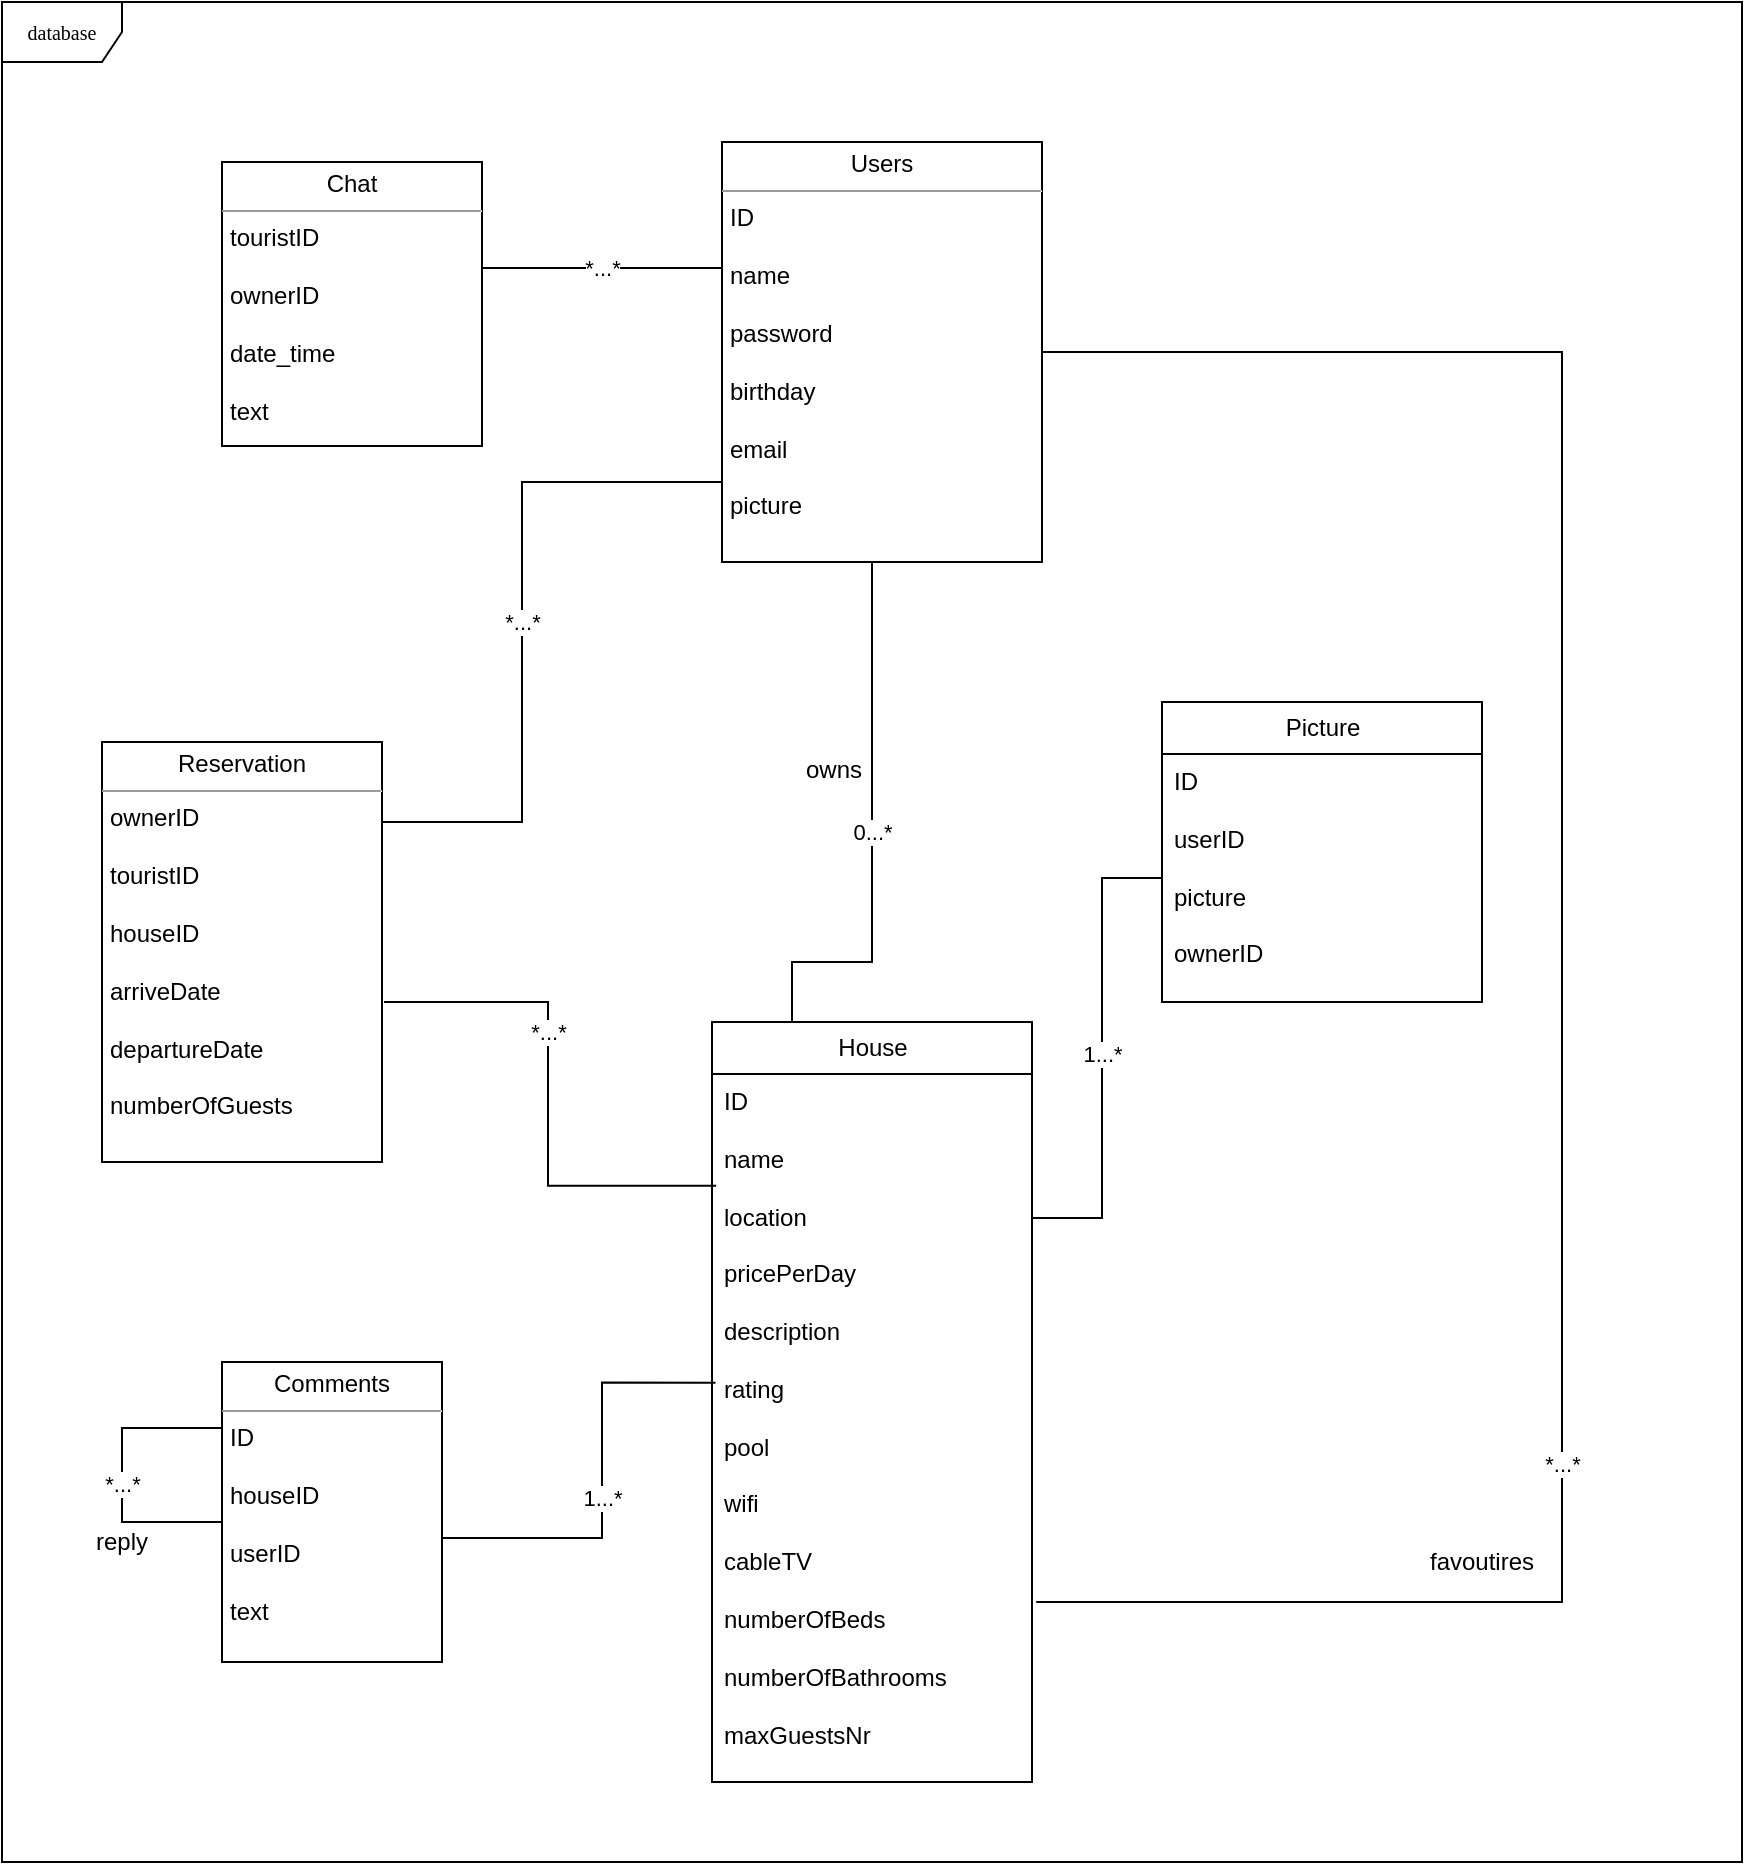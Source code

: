 <mxfile version="12.1.7" pages="1"><diagram name="Page-1" id="c4acf3e9-155e-7222-9cf6-157b1a14988f"><mxGraphModel dx="1706" dy="983" grid="1" gridSize="10" guides="1" tooltips="1" connect="1" arrows="1" fold="1" page="0" pageScale="1" pageWidth="850" pageHeight="1100" background="#ffffff" math="0" shadow="0"><root><mxCell id="0"/><mxCell id="1" parent="0"/><mxCell id="17acba5748e5396b-1" value="&lt;div&gt;database&lt;/div&gt;" style="shape=umlFrame;whiteSpace=wrap;html=1;rounded=0;shadow=0;comic=0;labelBackgroundColor=none;strokeColor=#000000;strokeWidth=1;fillColor=#ffffff;fontFamily=Verdana;fontSize=10;fontColor=#000000;align=center;" parent="1" vertex="1"><mxGeometry x="70" y="10" width="870" height="930" as="geometry"/></mxCell><mxCell id="zO2Ey8iZ3DUxcbiXCGol-7" value="&lt;div&gt;0...*&lt;br&gt;&lt;/div&gt;" style="edgeStyle=orthogonalEdgeStyle;rounded=0;orthogonalLoop=1;jettySize=auto;html=1;endArrow=none;endFill=0;exitX=0.25;exitY=0;exitDx=0;exitDy=0;" parent="1" source="17acba5748e5396b-20" target="5d2195bd80daf111-18" edge="1"><mxGeometry relative="1" as="geometry"><Array as="points"><mxPoint x="465" y="490"/><mxPoint x="505" y="490"/></Array><mxPoint x="591" y="160" as="targetPoint"/></mxGeometry></mxCell><mxCell id="17acba5748e5396b-20" value="&lt;font style=&quot;font-size: 12px&quot; face=&quot;Helvetica&quot;&gt;House&lt;/font&gt;" style="swimlane;html=1;fontStyle=0;childLayout=stackLayout;horizontal=1;startSize=26;fillColor=none;horizontalStack=0;resizeParent=1;resizeLast=0;collapsible=1;marginBottom=0;swimlaneFillColor=#ffffff;rounded=0;shadow=0;comic=0;labelBackgroundColor=none;strokeColor=#000000;strokeWidth=1;fontFamily=Verdana;fontSize=10;fontColor=#000000;align=center;" parent="1" vertex="1"><mxGeometry x="425" y="520" width="160" height="380" as="geometry"/></mxCell><mxCell id="17acba5748e5396b-21" value="&lt;div&gt;ID&lt;/div&gt;&lt;div&gt;&lt;br&gt;&lt;/div&gt;&lt;div&gt;name&lt;/div&gt;&lt;div&gt;&lt;br&gt;&lt;/div&gt;&lt;div&gt;location&lt;/div&gt;&lt;div&gt;&lt;br&gt;&lt;/div&gt;&lt;div&gt;pricePerDay&lt;/div&gt;&lt;div&gt;&lt;br&gt;&lt;/div&gt;&lt;div&gt;description&lt;/div&gt;&lt;div&gt;&lt;br&gt;&lt;/div&gt;&lt;div&gt;rating&lt;/div&gt;&lt;div&gt;&lt;br&gt;&lt;/div&gt;&lt;div&gt;pool&lt;/div&gt;&lt;div&gt;&lt;br&gt;&lt;/div&gt;&lt;div&gt;wifi&lt;/div&gt;&lt;div&gt;&lt;br&gt;&lt;/div&gt;&lt;div&gt;cableTV&lt;/div&gt;&lt;div&gt;&lt;br&gt;&lt;/div&gt;&lt;div&gt;numberOfBeds&lt;/div&gt;&lt;div&gt;&lt;br&gt;&lt;/div&gt;&lt;div&gt;numberOfBathrooms&lt;/div&gt;&lt;div&gt;&lt;br&gt;&lt;/div&gt;&lt;div&gt;maxGuestsNr&lt;br&gt;&lt;/div&gt;" style="text;html=1;strokeColor=none;fillColor=none;align=left;verticalAlign=top;spacingLeft=4;spacingRight=4;whiteSpace=wrap;overflow=hidden;rotatable=0;points=[[0,0.5],[1,0.5]];portConstraint=eastwest;" parent="17acba5748e5396b-20" vertex="1"><mxGeometry y="26" width="160" height="354" as="geometry"/></mxCell><mxCell id="5d2195bd80daf111-39" style="edgeStyle=orthogonalEdgeStyle;rounded=0;html=1;dashed=1;labelBackgroundColor=none;startFill=0;endArrow=open;endFill=0;endSize=10;fontFamily=Verdana;fontSize=10;" parent="1" edge="1"><mxGeometry relative="1" as="geometry"><mxPoint x="730" y="948" as="sourcePoint"/></mxGeometry></mxCell><mxCell id="5d2195bd80daf111-10" value="&lt;p style=&quot;margin: 0px ; margin-top: 4px ; text-align: center&quot;&gt;Chat&lt;/p&gt;&lt;hr size=&quot;1&quot;&gt;&lt;p style=&quot;margin: 0px ; margin-left: 4px&quot;&gt;touristID&lt;/p&gt;&lt;p style=&quot;margin: 0px ; margin-left: 4px&quot;&gt;&lt;br&gt;&lt;/p&gt;&lt;p style=&quot;margin: 0px ; margin-left: 4px&quot;&gt;ownerID&lt;/p&gt;&lt;p style=&quot;margin: 0px ; margin-left: 4px&quot;&gt;&lt;br&gt;&lt;/p&gt;&lt;p style=&quot;margin: 0px ; margin-left: 4px&quot;&gt;date_time&lt;br&gt;&lt;/p&gt;&lt;p style=&quot;margin: 0px ; margin-left: 4px&quot;&gt;&lt;br&gt;&lt;/p&gt;&lt;p style=&quot;margin: 0px ; margin-left: 4px&quot;&gt;text&lt;/p&gt;&lt;p style=&quot;margin: 0px ; margin-left: 4px&quot;&gt;&lt;br&gt;&lt;/p&gt;&lt;p style=&quot;margin: 0px ; margin-left: 4px&quot;&gt;&lt;br&gt;&lt;/p&gt;&lt;hr size=&quot;1&quot;&gt;" style="verticalAlign=top;align=left;overflow=fill;fontSize=12;fontFamily=Helvetica;html=1;rounded=0;shadow=0;comic=0;labelBackgroundColor=none;strokeColor=#000000;strokeWidth=1;fillColor=#ffffff;" parent="1" vertex="1"><mxGeometry x="180" y="90" width="130" height="142" as="geometry"/></mxCell><mxCell id="zO2Ey8iZ3DUxcbiXCGol-5" value="*...*" style="edgeStyle=orthogonalEdgeStyle;rounded=0;orthogonalLoop=1;jettySize=auto;html=1;entryX=1;entryY=0.373;entryDx=0;entryDy=0;entryPerimeter=0;endArrow=none;endFill=0;" parent="1" source="5d2195bd80daf111-18" target="5d2195bd80daf111-10" edge="1"><mxGeometry relative="1" as="geometry"><Array as="points"><mxPoint x="430" y="143"/></Array></mxGeometry></mxCell><mxCell id="5d2195bd80daf111-18" value="&lt;p style=&quot;margin: 0px ; margin-top: 4px ; text-align: center&quot;&gt;Users&lt;/p&gt;&lt;hr size=&quot;1&quot;&gt;&lt;p style=&quot;margin: 0px ; margin-left: 4px&quot;&gt;ID&lt;/p&gt;&lt;p style=&quot;margin: 0px ; margin-left: 4px&quot;&gt;&lt;br&gt;&lt;/p&gt;&lt;p style=&quot;margin: 0px ; margin-left: 4px&quot;&gt;name&lt;/p&gt;&lt;p style=&quot;margin: 0px ; margin-left: 4px&quot;&gt;&lt;br&gt;&lt;/p&gt;&lt;p style=&quot;margin: 0px ; margin-left: 4px&quot;&gt;password&lt;/p&gt;&lt;p style=&quot;margin: 0px ; margin-left: 4px&quot;&gt;&lt;br&gt;&lt;/p&gt;&lt;p style=&quot;margin: 0px ; margin-left: 4px&quot;&gt;birthday&lt;/p&gt;&lt;p style=&quot;margin: 0px ; margin-left: 4px&quot;&gt;&lt;br&gt;&lt;/p&gt;&lt;p style=&quot;margin: 0px ; margin-left: 4px&quot;&gt;email&lt;/p&gt;&lt;p style=&quot;margin: 0px ; margin-left: 4px&quot;&gt;&lt;br&gt;&lt;/p&gt;&lt;p style=&quot;margin: 0px ; margin-left: 4px&quot;&gt;picture&lt;br&gt;&lt;/p&gt;&lt;p style=&quot;margin: 0px ; margin-left: 4px&quot;&gt;&lt;br&gt;&lt;/p&gt;" style="verticalAlign=top;align=left;overflow=fill;fontSize=12;fontFamily=Helvetica;html=1;rounded=0;shadow=0;comic=0;labelBackgroundColor=none;strokeColor=#000000;strokeWidth=1;fillColor=#ffffff;" parent="1" vertex="1"><mxGeometry x="430" y="80" width="160" height="210" as="geometry"/></mxCell><mxCell id="zO2Ey8iZ3DUxcbiXCGol-3" value="*...*" style="edgeStyle=orthogonalEdgeStyle;rounded=0;orthogonalLoop=1;jettySize=auto;html=1;endArrow=none;endFill=0;" parent="1" source="5d2195bd80daf111-19" edge="1" target="5d2195bd80daf111-18"><mxGeometry relative="1" as="geometry"><mxPoint x="400" y="250" as="targetPoint"/><Array as="points"><mxPoint x="330" y="420"/><mxPoint x="330" y="250"/></Array></mxGeometry></mxCell><mxCell id="5d2195bd80daf111-19" value="&lt;p style=&quot;margin: 0px ; margin-top: 4px ; text-align: center&quot;&gt;Reservation&lt;/p&gt;&lt;hr size=&quot;1&quot;&gt;&lt;p style=&quot;margin: 0px ; margin-left: 4px&quot;&gt;ownerID&lt;/p&gt;&lt;p style=&quot;margin: 0px ; margin-left: 4px&quot;&gt;&lt;br&gt;&lt;/p&gt;&lt;p style=&quot;margin: 0px ; margin-left: 4px&quot;&gt;touristID&lt;/p&gt;&lt;p style=&quot;margin: 0px ; margin-left: 4px&quot;&gt;&lt;br&gt;&lt;/p&gt;&lt;p style=&quot;margin: 0px ; margin-left: 4px&quot;&gt;houseID&lt;/p&gt;&lt;p style=&quot;margin: 0px ; margin-left: 4px&quot;&gt;&lt;br&gt;&lt;/p&gt;&lt;p style=&quot;margin: 0px ; margin-left: 4px&quot;&gt;arriveDate&lt;/p&gt;&lt;p style=&quot;margin: 0px ; margin-left: 4px&quot;&gt;&lt;br&gt;&lt;/p&gt;&lt;p style=&quot;margin: 0px ; margin-left: 4px&quot;&gt;departureDate&lt;/p&gt;&lt;p style=&quot;margin: 0px ; margin-left: 4px&quot;&gt;&lt;br&gt;&lt;/p&gt;&lt;p style=&quot;margin: 0px ; margin-left: 4px&quot;&gt;numberOfGuests&lt;br&gt;&lt;/p&gt;" style="verticalAlign=top;align=left;overflow=fill;fontSize=12;fontFamily=Helvetica;html=1;rounded=0;shadow=0;comic=0;labelBackgroundColor=none;strokeColor=#000000;strokeWidth=1;fillColor=#ffffff;" parent="1" vertex="1"><mxGeometry x="120" y="380" width="140" height="210" as="geometry"/></mxCell><mxCell id="zO2Ey8iZ3DUxcbiXCGol-4" value="&lt;div&gt;*...*&lt;br&gt;&lt;/div&gt;" style="edgeStyle=orthogonalEdgeStyle;rounded=0;orthogonalLoop=1;jettySize=auto;html=1;endArrow=none;endFill=0;exitX=0.013;exitY=0.158;exitDx=0;exitDy=0;exitPerimeter=0;" parent="1" source="17acba5748e5396b-21" edge="1"><mxGeometry x="0.247" relative="1" as="geometry"><mxPoint x="261" y="510" as="targetPoint"/><Array as="points"><mxPoint x="343" y="602"/><mxPoint x="343" y="510"/></Array><mxPoint as="offset"/></mxGeometry></mxCell><mxCell id="zO2Ey8iZ3DUxcbiXCGol-9" value="&lt;div&gt;1...*&lt;/div&gt;" style="edgeStyle=orthogonalEdgeStyle;rounded=0;orthogonalLoop=1;jettySize=auto;html=1;entryX=0;entryY=0.5;entryDx=0;entryDy=0;endArrow=none;endFill=0;" parent="1" target="zO2Ey8iZ3DUxcbiXCGol-15" edge="1"><mxGeometry relative="1" as="geometry"><mxPoint x="585" y="618" as="sourcePoint"/><mxPoint x="650" y="314.529" as="targetPoint"/><Array as="points"><mxPoint x="620" y="618"/><mxPoint x="620" y="448"/></Array></mxGeometry></mxCell><mxCell id="zO2Ey8iZ3DUxcbiXCGol-13" value="1...*" style="edgeStyle=orthogonalEdgeStyle;rounded=0;orthogonalLoop=1;jettySize=auto;html=1;endArrow=none;endFill=0;exitX=0.011;exitY=0.436;exitDx=0;exitDy=0;exitPerimeter=0;entryX=1;entryY=0.677;entryDx=0;entryDy=0;entryPerimeter=0;" parent="1" source="17acba5748e5396b-21" target="zO2Ey8iZ3DUxcbiXCGol-16" edge="1"><mxGeometry relative="1" as="geometry"><mxPoint x="320" y="820" as="targetPoint"/><Array as="points"><mxPoint x="370" y="700"/><mxPoint x="370" y="778"/></Array></mxGeometry></mxCell><mxCell id="zO2Ey8iZ3DUxcbiXCGol-14" value="&lt;div&gt;&lt;font style=&quot;font-size: 12px&quot; face=&quot;Helvetica&quot;&gt;Picture&lt;/font&gt;&lt;/div&gt;" style="swimlane;html=1;fontStyle=0;childLayout=stackLayout;horizontal=1;startSize=26;fillColor=none;horizontalStack=0;resizeParent=1;resizeLast=0;collapsible=1;marginBottom=0;swimlaneFillColor=#ffffff;rounded=0;shadow=0;comic=0;labelBackgroundColor=none;strokeColor=#000000;strokeWidth=1;fontFamily=Verdana;fontSize=10;fontColor=#000000;align=center;" parent="1" vertex="1"><mxGeometry x="650" y="360" width="160" height="150" as="geometry"/></mxCell><mxCell id="zO2Ey8iZ3DUxcbiXCGol-15" value="&lt;div&gt;ID&lt;/div&gt;&lt;div&gt;&lt;br&gt;&lt;/div&gt;&lt;div&gt;userID&lt;/div&gt;&lt;div&gt;&lt;br&gt;&lt;/div&gt;&lt;div&gt;picture&lt;/div&gt;&lt;div&gt;&lt;br&gt;&lt;/div&gt;&lt;div&gt;ownerID&lt;br&gt;&lt;/div&gt;" style="text;html=1;strokeColor=none;fillColor=none;align=left;verticalAlign=top;spacingLeft=4;spacingRight=4;whiteSpace=wrap;overflow=hidden;rotatable=0;points=[[0,0.5],[1,0.5]];portConstraint=eastwest;" parent="zO2Ey8iZ3DUxcbiXCGol-14" vertex="1"><mxGeometry y="26" width="160" height="124" as="geometry"/></mxCell><mxCell id="zO2Ey8iZ3DUxcbiXCGol-16" value="&lt;p style=&quot;margin: 0px ; margin-top: 4px ; text-align: center&quot;&gt;Comments&lt;/p&gt;&lt;hr size=&quot;1&quot;&gt;&lt;p style=&quot;margin: 0px ; margin-left: 4px&quot;&gt;ID&lt;/p&gt;&lt;p style=&quot;margin: 0px ; margin-left: 4px&quot;&gt;&lt;br&gt;&lt;/p&gt;&lt;p style=&quot;margin: 0px ; margin-left: 4px&quot;&gt;houseID&lt;/p&gt;&lt;p style=&quot;margin: 0px ; margin-left: 4px&quot;&gt;&lt;br&gt;&lt;/p&gt;&lt;p style=&quot;margin: 0px ; margin-left: 4px&quot;&gt;userID&lt;/p&gt;&lt;p style=&quot;margin: 0px ; margin-left: 4px&quot;&gt;&lt;br&gt;&lt;/p&gt;&lt;p style=&quot;margin: 0px ; margin-left: 4px&quot;&gt;text&lt;/p&gt;" style="verticalAlign=top;align=left;overflow=fill;fontSize=12;fontFamily=Helvetica;html=1;rounded=0;shadow=0;comic=0;labelBackgroundColor=none;strokeColor=#000000;strokeWidth=1;fillColor=#ffffff;" parent="1" vertex="1"><mxGeometry x="180" y="690" width="110" height="150" as="geometry"/></mxCell><mxCell id="Y4kDp_jpchRLLhDF9OFy-1" value="*...*" style="edgeStyle=orthogonalEdgeStyle;rounded=0;orthogonalLoop=1;jettySize=auto;html=1;entryX=0;entryY=0.5;entryDx=0;entryDy=0;endArrow=none;endFill=0;exitX=0;exitY=0.25;exitDx=0;exitDy=0;" edge="1" parent="1" source="zO2Ey8iZ3DUxcbiXCGol-16" target="zO2Ey8iZ3DUxcbiXCGol-16"><mxGeometry x="0.045" relative="1" as="geometry"><Array as="points"><mxPoint x="130" y="723"/><mxPoint x="130" y="770"/><mxPoint x="180" y="770"/></Array><mxPoint as="offset"/></mxGeometry></mxCell><mxCell id="Y4kDp_jpchRLLhDF9OFy-3" value="*...*" style="edgeStyle=orthogonalEdgeStyle;rounded=0;orthogonalLoop=1;jettySize=auto;html=1;entryX=1.013;entryY=0.743;entryDx=0;entryDy=0;exitX=1;exitY=0.5;exitDx=0;exitDy=0;endArrow=none;endFill=0;entryPerimeter=0;" edge="1" parent="1" source="5d2195bd80daf111-18" target="17acba5748e5396b-21"><mxGeometry x="0.42" relative="1" as="geometry"><Array as="points"><mxPoint x="850" y="185"/><mxPoint x="850" y="810"/></Array><mxPoint x="528" y="78" as="sourcePoint"/><mxPoint x="590" y="750" as="targetPoint"/><mxPoint as="offset"/></mxGeometry></mxCell><mxCell id="Y4kDp_jpchRLLhDF9OFy-5" value="favoutires" style="text;html=1;strokeColor=none;fillColor=none;align=center;verticalAlign=middle;whiteSpace=wrap;rounded=0;" vertex="1" parent="1"><mxGeometry x="790" y="780" width="40" height="20" as="geometry"/></mxCell><mxCell id="Y4kDp_jpchRLLhDF9OFy-11" value="owns" style="text;html=1;" vertex="1" parent="1"><mxGeometry x="470" y="380" width="50" height="30" as="geometry"/></mxCell><mxCell id="Y4kDp_jpchRLLhDF9OFy-12" value="reply" style="text;html=1;strokeColor=none;fillColor=none;align=center;verticalAlign=middle;whiteSpace=wrap;rounded=0;" vertex="1" parent="1"><mxGeometry x="110" y="770" width="40" height="20" as="geometry"/></mxCell></root></mxGraphModel></diagram></mxfile>
